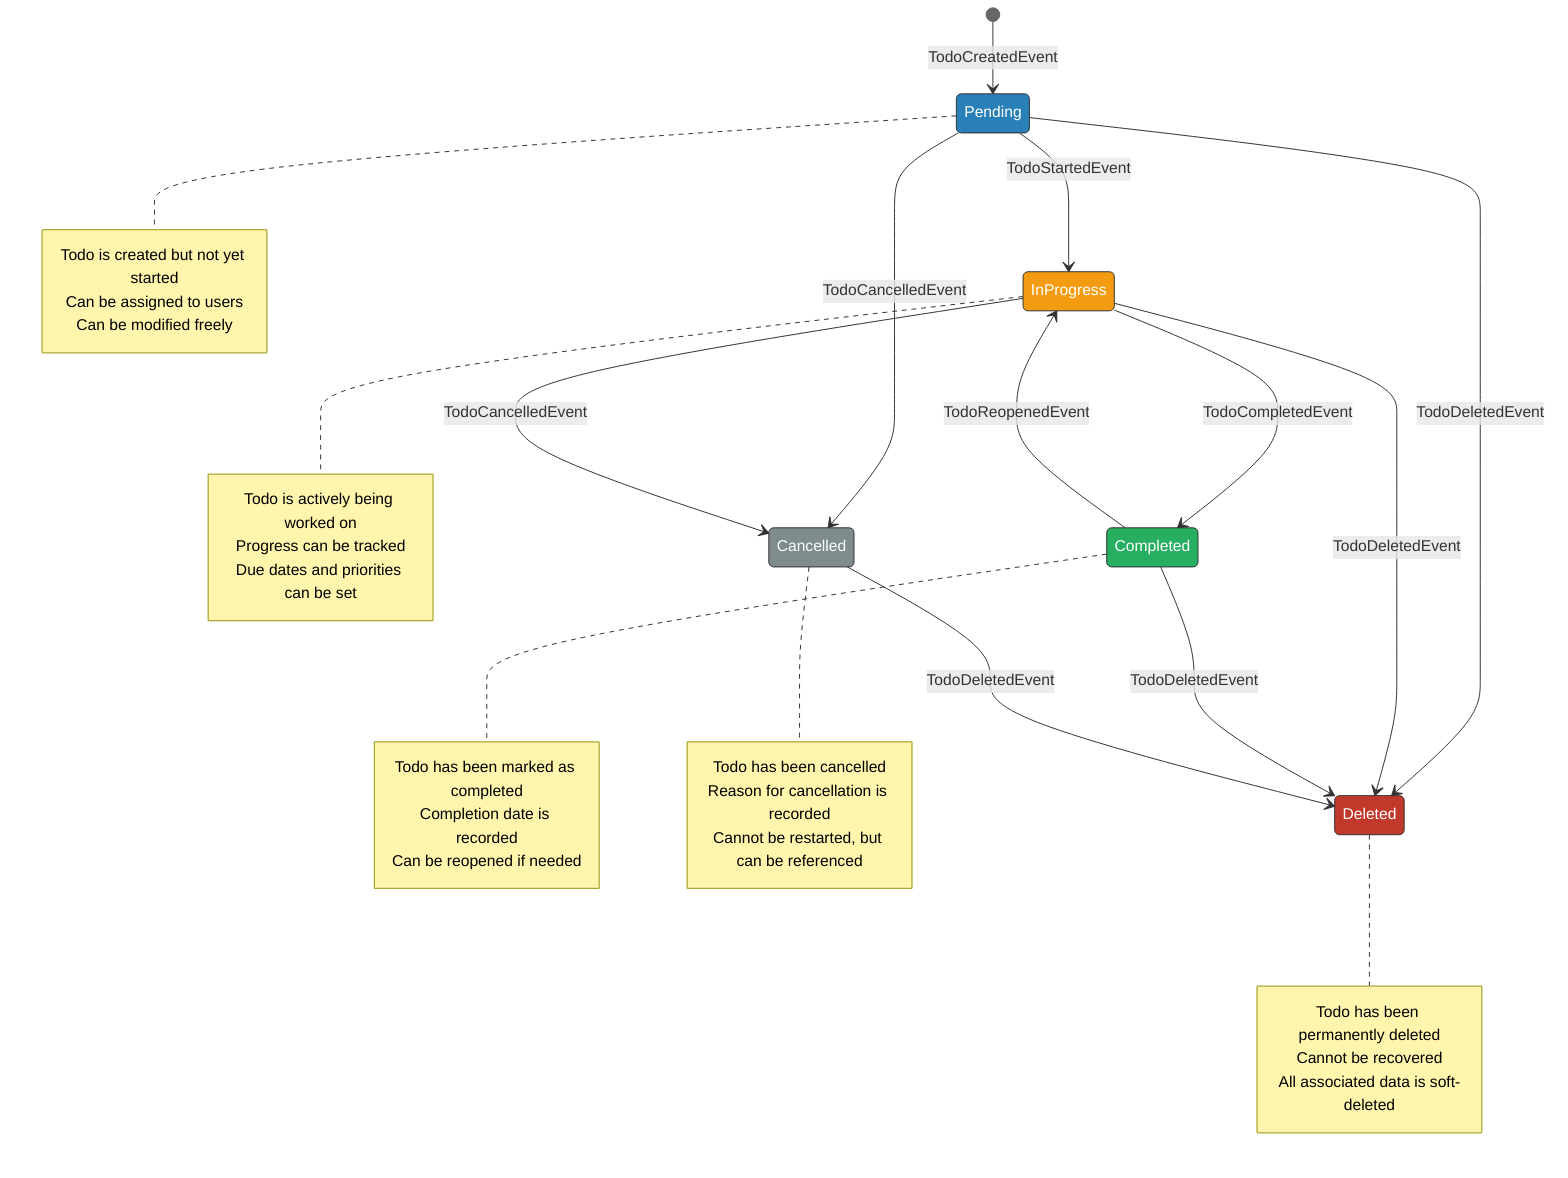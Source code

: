 %%{init: {'theme': 'default', 'themeVariables': { 'primaryColor': '#f5f5f5', 'primaryTextColor': '#333333', 'primaryBorderColor': '#cccccc', 'lineColor': '#666666', 'secondaryColor': '#f0f0f0', 'tertiaryColor': '#ffffff' }}}%%
stateDiagram-v2
    [*] --> Pending: TodoCreatedEvent
    Pending --> InProgress: TodoStartedEvent
    InProgress --> Completed: TodoCompletedEvent
    Completed --> InProgress: TodoReopenedEvent
    Pending --> Cancelled: TodoCancelledEvent
    InProgress --> Cancelled: TodoCancelledEvent
    Pending --> Deleted: TodoDeletedEvent
    InProgress --> Deleted: TodoDeletedEvent
    Completed --> Deleted: TodoDeletedEvent
    Cancelled --> Deleted: TodoDeletedEvent
    
    %% State styling with classes
    classDef pendingState fill:#2980B9,stroke:#333,color:white
    classDef inProgressState fill:#F39C12,stroke:#333,color:white
    classDef completedState fill:#27AE60,stroke:#333,color:white
    classDef cancelledState fill:#7F8C8D,stroke:#333,color:white
    classDef deletedState fill:#C0392B,stroke:#333,color:white
    
    class Pending pendingState
    class InProgress inProgressState
    class Completed completedState
    class Cancelled cancelledState
    class Deleted deletedState
    
    %% Notes
    note right of Pending
        Todo is created but not yet started
        Can be assigned to users
        Can be modified freely
    end note
    
    note right of InProgress
        Todo is actively being worked on
        Progress can be tracked
        Due dates and priorities can be set
    end note
    
    note right of Completed
        Todo has been marked as completed
        Completion date is recorded
        Can be reopened if needed
    end note
    
    note right of Cancelled
        Todo has been cancelled
        Reason for cancellation is recorded
        Cannot be restarted, but can be referenced
    end note
    
    note right of Deleted
        Todo has been permanently deleted
        Cannot be recovered
        All associated data is soft-deleted
    end note